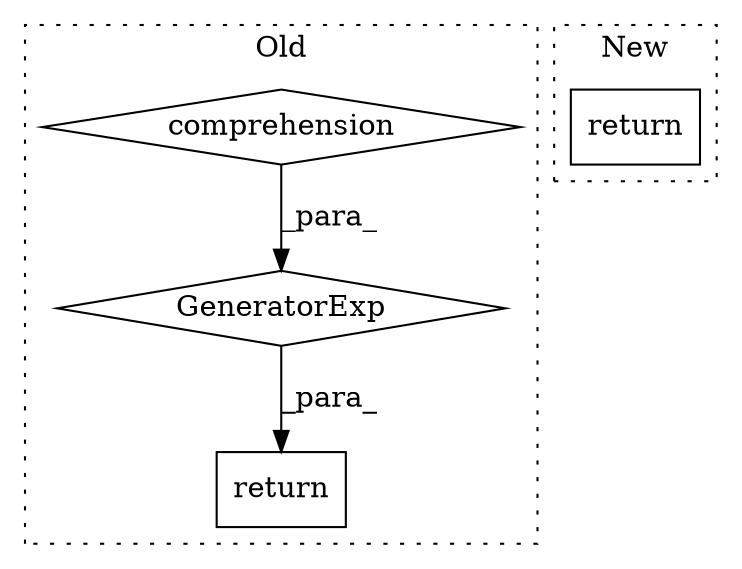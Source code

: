 digraph G {
subgraph cluster0 {
1 [label="GeneratorExp" a="55" s="40093" l="1" shape="diamond"];
3 [label="comprehension" a="45" s="40095" l="3" shape="diamond"];
4 [label="return" a="93" s="40377" l="7" shape="box"];
label = "Old";
style="dotted";
}
subgraph cluster1 {
2 [label="return" a="93" s="54643" l="7" shape="box"];
label = "New";
style="dotted";
}
1 -> 4 [label="_para_"];
3 -> 1 [label="_para_"];
}